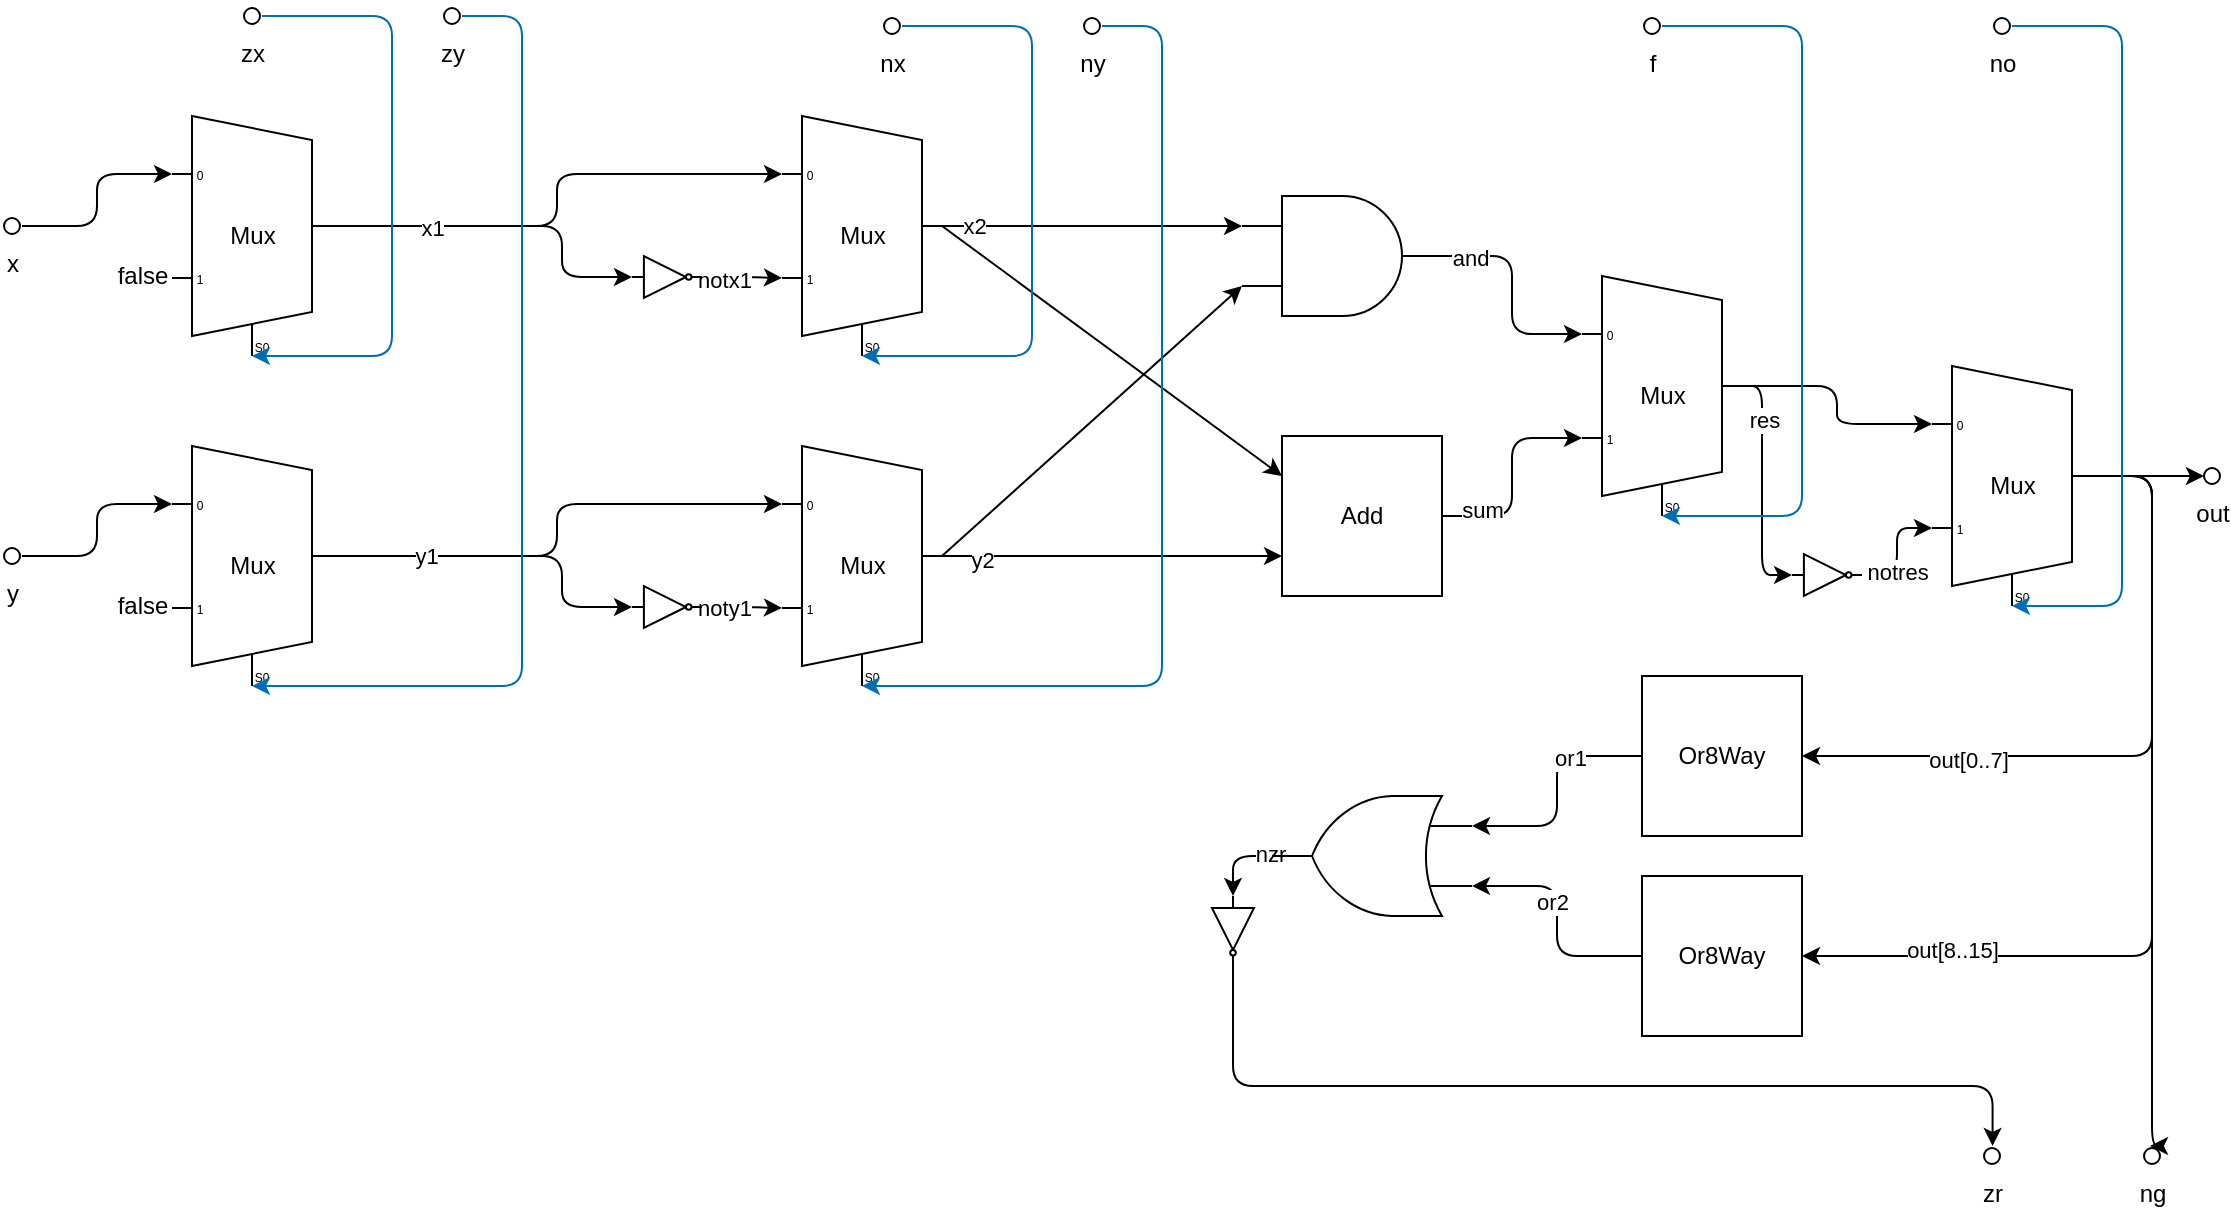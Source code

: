<mxfile>
    <diagram id="j_Nj2oIcWn0OpKs_hBKX" name="Page-1">
        <mxGraphModel dx="1752" dy="1500" grid="1" gridSize="5" guides="1" tooltips="1" connect="1" arrows="1" fold="1" page="1" pageScale="1" pageWidth="1169" pageHeight="827" math="0" shadow="0">
            <root>
                <mxCell id="0"/>
                <mxCell id="1" parent="0"/>
                <mxCell id="41" style="edgeStyle=elbowEdgeStyle;html=1;entryX=0;entryY=0.217;entryDx=0;entryDy=3;entryPerimeter=0;" edge="1" parent="1" source="34" target="36">
                    <mxGeometry relative="1" as="geometry"/>
                </mxCell>
                <mxCell id="34" value="x" style="verticalLabelPosition=bottom;shadow=0;dashed=0;align=center;html=1;verticalAlign=top;shape=mxgraph.electrical.logic_gates.inverting_contact;" vertex="1" parent="1">
                    <mxGeometry x="25" y="135" width="10" height="10" as="geometry"/>
                </mxCell>
                <mxCell id="42" style="edgeStyle=elbowEdgeStyle;html=1;entryX=0;entryY=0.217;entryDx=0;entryDy=3;entryPerimeter=0;" edge="1" parent="1" source="35" target="37">
                    <mxGeometry relative="1" as="geometry"/>
                </mxCell>
                <mxCell id="35" value="y" style="verticalLabelPosition=bottom;shadow=0;dashed=0;align=center;html=1;verticalAlign=top;shape=mxgraph.electrical.logic_gates.inverting_contact;" vertex="1" parent="1">
                    <mxGeometry x="25" y="300" width="10" height="10" as="geometry"/>
                </mxCell>
                <mxCell id="54" style="edgeStyle=elbowEdgeStyle;html=1;exitX=1;exitY=0.5;exitDx=0;exitDy=-5;exitPerimeter=0;entryX=0;entryY=0.217;entryDx=0;entryDy=3;entryPerimeter=0;" edge="1" parent="1" source="36" target="51">
                    <mxGeometry relative="1" as="geometry"/>
                </mxCell>
                <mxCell id="56" style="edgeStyle=elbowEdgeStyle;html=1;exitX=1;exitY=0.5;exitDx=0;exitDy=-5;exitPerimeter=0;entryX=0;entryY=0.5;entryDx=0;entryDy=0;entryPerimeter=0;" edge="1" parent="1" source="36" target="55">
                    <mxGeometry relative="1" as="geometry">
                        <Array as="points">
                            <mxPoint x="305" y="155"/>
                        </Array>
                    </mxGeometry>
                </mxCell>
                <mxCell id="89" value="x1" style="edgeLabel;html=1;align=center;verticalAlign=middle;resizable=0;points=[];" vertex="1" connectable="0" parent="56">
                    <mxGeometry x="-0.432" y="-1" relative="1" as="geometry">
                        <mxPoint as="offset"/>
                    </mxGeometry>
                </mxCell>
                <mxCell id="36" value="Mux" style="shadow=0;dashed=0;align=center;html=1;strokeWidth=1;shape=mxgraph.electrical.abstract.mux2;" vertex="1" parent="1">
                    <mxGeometry x="110" y="85" width="80" height="120" as="geometry"/>
                </mxCell>
                <mxCell id="53" style="edgeStyle=elbowEdgeStyle;html=1;exitX=1;exitY=0.5;exitDx=0;exitDy=-5;exitPerimeter=0;entryX=0;entryY=0.217;entryDx=0;entryDy=3;entryPerimeter=0;" edge="1" parent="1" source="37" target="52">
                    <mxGeometry relative="1" as="geometry"/>
                </mxCell>
                <mxCell id="58" style="edgeStyle=elbowEdgeStyle;html=1;exitX=1;exitY=0.5;exitDx=0;exitDy=-5;exitPerimeter=0;entryX=0;entryY=0.5;entryDx=0;entryDy=0;entryPerimeter=0;" edge="1" parent="1" source="37" target="59">
                    <mxGeometry relative="1" as="geometry">
                        <mxPoint x="335" y="345" as="targetPoint"/>
                        <Array as="points">
                            <mxPoint x="305" y="315"/>
                        </Array>
                    </mxGeometry>
                </mxCell>
                <mxCell id="90" value="y1" style="edgeLabel;html=1;align=center;verticalAlign=middle;resizable=0;points=[];" vertex="1" connectable="0" parent="58">
                    <mxGeometry x="-0.464" relative="1" as="geometry">
                        <mxPoint as="offset"/>
                    </mxGeometry>
                </mxCell>
                <mxCell id="37" value="Mux" style="shadow=0;dashed=0;align=center;html=1;strokeWidth=1;shape=mxgraph.electrical.abstract.mux2;" vertex="1" parent="1">
                    <mxGeometry x="110" y="250" width="80" height="120" as="geometry"/>
                </mxCell>
                <mxCell id="44" style="edgeStyle=elbowEdgeStyle;html=1;entryX=0.375;entryY=1;entryDx=10;entryDy=0;entryPerimeter=0;fillColor=#1ba1e2;strokeColor=#006EAF;" edge="1" parent="1" source="43" target="36">
                    <mxGeometry relative="1" as="geometry">
                        <Array as="points">
                            <mxPoint x="220" y="105"/>
                            <mxPoint x="220" y="80"/>
                        </Array>
                    </mxGeometry>
                </mxCell>
                <mxCell id="43" value="zx" style="verticalLabelPosition=bottom;shadow=0;dashed=0;align=center;html=1;verticalAlign=top;shape=mxgraph.electrical.logic_gates.inverting_contact;" vertex="1" parent="1">
                    <mxGeometry x="145" y="30" width="10" height="10" as="geometry"/>
                </mxCell>
                <mxCell id="47" style="edgeStyle=elbowEdgeStyle;html=1;entryX=0.375;entryY=1;entryDx=10;entryDy=0;entryPerimeter=0;fillColor=#1ba1e2;strokeColor=#006EAF;" edge="1" parent="1" source="46" target="37">
                    <mxGeometry relative="1" as="geometry">
                        <Array as="points">
                            <mxPoint x="285" y="200"/>
                        </Array>
                    </mxGeometry>
                </mxCell>
                <mxCell id="46" value="zy" style="verticalLabelPosition=bottom;shadow=0;dashed=0;align=center;html=1;verticalAlign=top;shape=mxgraph.electrical.logic_gates.inverting_contact;" vertex="1" parent="1">
                    <mxGeometry x="245" y="30" width="10" height="10" as="geometry"/>
                </mxCell>
                <mxCell id="49" value="false" style="text;html=1;align=center;verticalAlign=middle;resizable=0;points=[];autosize=1;strokeColor=none;" vertex="1" parent="1">
                    <mxGeometry x="75" y="155" width="40" height="20" as="geometry"/>
                </mxCell>
                <mxCell id="50" value="false" style="text;html=1;align=center;verticalAlign=middle;resizable=0;points=[];autosize=1;strokeColor=none;" vertex="1" parent="1">
                    <mxGeometry x="75" y="320" width="40" height="20" as="geometry"/>
                </mxCell>
                <mxCell id="70" style="edgeStyle=elbowEdgeStyle;html=1;exitX=1;exitY=0.5;exitDx=0;exitDy=-5;exitPerimeter=0;entryX=0;entryY=0.25;entryDx=0;entryDy=0;entryPerimeter=0;" edge="1" parent="1" source="51" target="67">
                    <mxGeometry relative="1" as="geometry"/>
                </mxCell>
                <mxCell id="93" value="x2" style="edgeLabel;html=1;align=center;verticalAlign=middle;resizable=0;points=[];" vertex="1" connectable="0" parent="70">
                    <mxGeometry x="-0.788" relative="1" as="geometry">
                        <mxPoint as="offset"/>
                    </mxGeometry>
                </mxCell>
                <mxCell id="73" style="html=1;exitX=1;exitY=0.5;exitDx=0;exitDy=-5;exitPerimeter=0;entryX=0;entryY=0.25;entryDx=0;entryDy=0;" edge="1" parent="1" source="51" target="68">
                    <mxGeometry relative="1" as="geometry"/>
                </mxCell>
                <mxCell id="51" value="Mux" style="shadow=0;dashed=0;align=center;html=1;strokeWidth=1;shape=mxgraph.electrical.abstract.mux2;" vertex="1" parent="1">
                    <mxGeometry x="415" y="85" width="80" height="120" as="geometry"/>
                </mxCell>
                <mxCell id="71" style="html=1;exitX=1;exitY=0.5;exitDx=0;exitDy=-5;exitPerimeter=0;entryX=0;entryY=0.75;entryDx=0;entryDy=0;entryPerimeter=0;" edge="1" parent="1" source="52" target="67">
                    <mxGeometry relative="1" as="geometry"/>
                </mxCell>
                <mxCell id="72" style="edgeStyle=elbowEdgeStyle;html=1;exitX=1;exitY=0.5;exitDx=0;exitDy=-5;exitPerimeter=0;entryX=0;entryY=0.75;entryDx=0;entryDy=0;" edge="1" parent="1" source="52" target="68">
                    <mxGeometry relative="1" as="geometry"/>
                </mxCell>
                <mxCell id="94" value="y2" style="edgeLabel;html=1;align=center;verticalAlign=middle;resizable=0;points=[];" vertex="1" connectable="0" parent="72">
                    <mxGeometry x="-0.773" y="-2" relative="1" as="geometry">
                        <mxPoint as="offset"/>
                    </mxGeometry>
                </mxCell>
                <mxCell id="52" value="Mux" style="shadow=0;dashed=0;align=center;html=1;strokeWidth=1;shape=mxgraph.electrical.abstract.mux2;" vertex="1" parent="1">
                    <mxGeometry x="415" y="250" width="80" height="120" as="geometry"/>
                </mxCell>
                <mxCell id="57" style="edgeStyle=elbowEdgeStyle;html=1;exitX=1;exitY=0.5;exitDx=0;exitDy=0;exitPerimeter=0;entryX=0;entryY=0.65;entryDx=0;entryDy=3;entryPerimeter=0;" edge="1" parent="1" source="55" target="51">
                    <mxGeometry relative="1" as="geometry"/>
                </mxCell>
                <mxCell id="99" value="notx1" style="edgeLabel;html=1;align=center;verticalAlign=middle;resizable=0;points=[];" vertex="1" connectable="0" parent="57">
                    <mxGeometry x="-0.455" y="-1" relative="1" as="geometry">
                        <mxPoint as="offset"/>
                    </mxGeometry>
                </mxCell>
                <mxCell id="55" value="" style="verticalLabelPosition=bottom;shadow=0;dashed=0;align=center;html=1;verticalAlign=top;shape=mxgraph.electrical.logic_gates.inverter_2" vertex="1" parent="1">
                    <mxGeometry x="340" y="155" width="35" height="21" as="geometry"/>
                </mxCell>
                <mxCell id="60" style="edgeStyle=elbowEdgeStyle;html=1;exitX=1;exitY=0.5;exitDx=0;exitDy=0;exitPerimeter=0;entryX=0;entryY=0.65;entryDx=0;entryDy=3;entryPerimeter=0;" edge="1" parent="1" source="59" target="52">
                    <mxGeometry relative="1" as="geometry">
                        <mxPoint x="385" y="335" as="targetPoint"/>
                    </mxGeometry>
                </mxCell>
                <mxCell id="98" value="noty1" style="edgeLabel;html=1;align=center;verticalAlign=middle;resizable=0;points=[];" vertex="1" connectable="0" parent="60">
                    <mxGeometry x="-0.455" relative="1" as="geometry">
                        <mxPoint as="offset"/>
                    </mxGeometry>
                </mxCell>
                <mxCell id="59" value="" style="verticalLabelPosition=bottom;shadow=0;dashed=0;align=center;html=1;verticalAlign=top;shape=mxgraph.electrical.logic_gates.inverter_2" vertex="1" parent="1">
                    <mxGeometry x="340" y="320" width="35" height="21" as="geometry"/>
                </mxCell>
                <mxCell id="64" style="edgeStyle=elbowEdgeStyle;html=1;entryX=0.375;entryY=1;entryDx=10;entryDy=0;entryPerimeter=0;fillColor=#1ba1e2;strokeColor=#006EAF;" edge="1" parent="1" source="62" target="51">
                    <mxGeometry relative="1" as="geometry">
                        <Array as="points">
                            <mxPoint x="540" y="120"/>
                        </Array>
                    </mxGeometry>
                </mxCell>
                <mxCell id="62" value="nx" style="verticalLabelPosition=bottom;shadow=0;dashed=0;align=center;html=1;verticalAlign=top;shape=mxgraph.electrical.logic_gates.inverting_contact;" vertex="1" parent="1">
                    <mxGeometry x="465" y="35" width="10" height="10" as="geometry"/>
                </mxCell>
                <mxCell id="65" style="edgeStyle=elbowEdgeStyle;html=1;entryX=0.375;entryY=1;entryDx=10;entryDy=0;entryPerimeter=0;fillColor=#1ba1e2;strokeColor=#006EAF;" edge="1" parent="1" source="63" target="52">
                    <mxGeometry relative="1" as="geometry">
                        <Array as="points">
                            <mxPoint x="605" y="195"/>
                        </Array>
                    </mxGeometry>
                </mxCell>
                <mxCell id="63" value="ny" style="verticalLabelPosition=bottom;shadow=0;dashed=0;align=center;html=1;verticalAlign=top;shape=mxgraph.electrical.logic_gates.inverting_contact;" vertex="1" parent="1">
                    <mxGeometry x="565" y="35" width="10" height="10" as="geometry"/>
                </mxCell>
                <mxCell id="82" style="edgeStyle=elbowEdgeStyle;html=1;exitX=1;exitY=0.5;exitDx=0;exitDy=-5;exitPerimeter=0;entryX=0;entryY=0.217;entryDx=0;entryDy=3;entryPerimeter=0;" edge="1" parent="1" source="66" target="81">
                    <mxGeometry relative="1" as="geometry"/>
                </mxCell>
                <mxCell id="84" style="edgeStyle=elbowEdgeStyle;html=1;exitX=1;exitY=0.5;exitDx=0;exitDy=-5;exitPerimeter=0;entryX=0;entryY=0.5;entryDx=0;entryDy=0;entryPerimeter=0;" edge="1" parent="1" source="66" target="80">
                    <mxGeometry relative="1" as="geometry">
                        <Array as="points">
                            <mxPoint x="905" y="265"/>
                        </Array>
                    </mxGeometry>
                </mxCell>
                <mxCell id="106" value="res" style="edgeLabel;html=1;align=center;verticalAlign=middle;resizable=0;points=[];" vertex="1" connectable="0" parent="84">
                    <mxGeometry x="-0.554" y="1" relative="1" as="geometry">
                        <mxPoint as="offset"/>
                    </mxGeometry>
                </mxCell>
                <mxCell id="66" value="Mux" style="shadow=0;dashed=0;align=center;html=1;strokeWidth=1;shape=mxgraph.electrical.abstract.mux2;" vertex="1" parent="1">
                    <mxGeometry x="815" y="165" width="80" height="120" as="geometry"/>
                </mxCell>
                <mxCell id="76" style="edgeStyle=elbowEdgeStyle;html=1;exitX=1;exitY=0.5;exitDx=0;exitDy=0;exitPerimeter=0;entryX=0;entryY=0.217;entryDx=0;entryDy=3;entryPerimeter=0;" edge="1" parent="1" source="67" target="66">
                    <mxGeometry relative="1" as="geometry"/>
                </mxCell>
                <mxCell id="95" value="and" style="edgeLabel;html=1;align=center;verticalAlign=middle;resizable=0;points=[];" vertex="1" connectable="0" parent="76">
                    <mxGeometry x="-0.741" y="-1" relative="1" as="geometry">
                        <mxPoint as="offset"/>
                    </mxGeometry>
                </mxCell>
                <mxCell id="67" value="" style="verticalLabelPosition=bottom;shadow=0;dashed=0;align=center;html=1;verticalAlign=top;shape=mxgraph.electrical.logic_gates.logic_gate;operation=and;" vertex="1" parent="1">
                    <mxGeometry x="645" y="125" width="100" height="60" as="geometry"/>
                </mxCell>
                <mxCell id="74" style="edgeStyle=elbowEdgeStyle;html=1;exitX=1;exitY=0.5;exitDx=0;exitDy=0;entryX=0;entryY=0.65;entryDx=0;entryDy=3;entryPerimeter=0;" edge="1" parent="1" source="68" target="66">
                    <mxGeometry relative="1" as="geometry"/>
                </mxCell>
                <mxCell id="96" value="sum" style="edgeLabel;html=1;align=center;verticalAlign=middle;resizable=0;points=[];" vertex="1" connectable="0" parent="74">
                    <mxGeometry x="-0.639" y="3" relative="1" as="geometry">
                        <mxPoint as="offset"/>
                    </mxGeometry>
                </mxCell>
                <mxCell id="68" value="Add" style="whiteSpace=wrap;html=1;aspect=fixed;" vertex="1" parent="1">
                    <mxGeometry x="665" y="245" width="80" height="80" as="geometry"/>
                </mxCell>
                <mxCell id="78" style="edgeStyle=elbowEdgeStyle;html=1;entryX=0.375;entryY=1;entryDx=10;entryDy=0;entryPerimeter=0;fillColor=#1ba1e2;strokeColor=#006EAF;" edge="1" parent="1" source="77" target="66">
                    <mxGeometry relative="1" as="geometry">
                        <Array as="points">
                            <mxPoint x="925" y="160"/>
                        </Array>
                    </mxGeometry>
                </mxCell>
                <mxCell id="77" value="f" style="verticalLabelPosition=bottom;shadow=0;dashed=0;align=center;html=1;verticalAlign=top;shape=mxgraph.electrical.logic_gates.inverting_contact;" vertex="1" parent="1">
                    <mxGeometry x="845" y="35" width="10" height="10" as="geometry"/>
                </mxCell>
                <mxCell id="83" style="edgeStyle=elbowEdgeStyle;html=1;exitX=1;exitY=0.5;exitDx=0;exitDy=0;exitPerimeter=0;entryX=0;entryY=0.65;entryDx=0;entryDy=3;entryPerimeter=0;" edge="1" parent="1" source="80" target="81">
                    <mxGeometry relative="1" as="geometry"/>
                </mxCell>
                <mxCell id="101" value="&amp;nbsp;notres" style="edgeLabel;html=1;align=center;verticalAlign=middle;resizable=0;points=[];" vertex="1" connectable="0" parent="83">
                    <mxGeometry x="-0.329" y="2" relative="1" as="geometry">
                        <mxPoint as="offset"/>
                    </mxGeometry>
                </mxCell>
                <mxCell id="80" value="" style="verticalLabelPosition=bottom;shadow=0;dashed=0;align=center;html=1;verticalAlign=top;shape=mxgraph.electrical.logic_gates.inverter_2" vertex="1" parent="1">
                    <mxGeometry x="920" y="304" width="35" height="21" as="geometry"/>
                </mxCell>
                <mxCell id="88" style="edgeStyle=elbowEdgeStyle;html=1;exitX=1;exitY=0.5;exitDx=0;exitDy=-5;exitPerimeter=0;entryX=0.1;entryY=0.5;entryDx=0;entryDy=0;entryPerimeter=0;" edge="1" parent="1" source="81" target="87">
                    <mxGeometry relative="1" as="geometry"/>
                </mxCell>
                <mxCell id="107" style="edgeStyle=elbowEdgeStyle;html=1;exitX=1;exitY=0.5;exitDx=0;exitDy=-5;exitPerimeter=0;entryX=1;entryY=0.5;entryDx=0;entryDy=0;" edge="1" parent="1" source="81" target="108">
                    <mxGeometry relative="1" as="geometry">
                        <mxPoint x="1005" y="495" as="targetPoint"/>
                        <Array as="points">
                            <mxPoint x="1100" y="375"/>
                        </Array>
                    </mxGeometry>
                </mxCell>
                <mxCell id="111" value="out[0..7]" style="edgeLabel;html=1;align=center;verticalAlign=middle;resizable=0;points=[];" vertex="1" connectable="0" parent="107">
                    <mxGeometry x="0.518" y="2" relative="1" as="geometry">
                        <mxPoint as="offset"/>
                    </mxGeometry>
                </mxCell>
                <mxCell id="110" style="edgeStyle=elbowEdgeStyle;html=1;exitX=1;exitY=0.5;exitDx=0;exitDy=-5;exitPerimeter=0;entryX=1;entryY=0.5;entryDx=0;entryDy=0;" edge="1" parent="1" source="81" target="109">
                    <mxGeometry relative="1" as="geometry">
                        <Array as="points">
                            <mxPoint x="1100" y="385"/>
                        </Array>
                    </mxGeometry>
                </mxCell>
                <mxCell id="112" value="out[8..15]" style="edgeLabel;html=1;align=center;verticalAlign=middle;resizable=0;points=[];" vertex="1" connectable="0" parent="110">
                    <mxGeometry x="0.664" y="-3" relative="1" as="geometry">
                        <mxPoint as="offset"/>
                    </mxGeometry>
                </mxCell>
                <mxCell id="119" style="edgeStyle=elbowEdgeStyle;html=1;exitX=1;exitY=0.5;exitDx=0;exitDy=-5;exitPerimeter=0;entryX=0.4;entryY=0;entryDx=0;entryDy=0;entryPerimeter=0;" edge="1" parent="1" source="81" target="120">
                    <mxGeometry relative="1" as="geometry">
                        <mxPoint x="935" y="635" as="targetPoint"/>
                        <Array as="points">
                            <mxPoint x="1100" y="445"/>
                        </Array>
                    </mxGeometry>
                </mxCell>
                <mxCell id="81" value="Mux" style="shadow=0;dashed=0;align=center;html=1;strokeWidth=1;shape=mxgraph.electrical.abstract.mux2;" vertex="1" parent="1">
                    <mxGeometry x="990" y="210" width="80" height="120" as="geometry"/>
                </mxCell>
                <mxCell id="86" style="edgeStyle=elbowEdgeStyle;html=1;entryX=0.375;entryY=1;entryDx=10;entryDy=0;entryPerimeter=0;fillColor=#1ba1e2;strokeColor=#006EAF;" edge="1" parent="1" source="85" target="81">
                    <mxGeometry relative="1" as="geometry">
                        <Array as="points">
                            <mxPoint x="1085" y="185"/>
                        </Array>
                    </mxGeometry>
                </mxCell>
                <mxCell id="85" value="no" style="verticalLabelPosition=bottom;shadow=0;dashed=0;align=center;html=1;verticalAlign=top;shape=mxgraph.electrical.logic_gates.inverting_contact;" vertex="1" parent="1">
                    <mxGeometry x="1020" y="35" width="10" height="10" as="geometry"/>
                </mxCell>
                <mxCell id="87" value="out" style="verticalLabelPosition=bottom;shadow=0;dashed=0;align=center;html=1;verticalAlign=top;shape=mxgraph.electrical.logic_gates.inverting_contact;" vertex="1" parent="1">
                    <mxGeometry x="1125" y="260" width="10" height="10" as="geometry"/>
                </mxCell>
                <mxCell id="115" style="edgeStyle=elbowEdgeStyle;html=1;entryX=0;entryY=0.75;entryDx=0;entryDy=0;entryPerimeter=0;" edge="1" parent="1" source="108" target="114">
                    <mxGeometry relative="1" as="geometry"/>
                </mxCell>
                <mxCell id="121" value="or1" style="edgeLabel;html=1;align=center;verticalAlign=middle;resizable=0;points=[];" vertex="1" connectable="0" parent="115">
                    <mxGeometry x="-0.4" y="1" relative="1" as="geometry">
                        <mxPoint as="offset"/>
                    </mxGeometry>
                </mxCell>
                <mxCell id="108" value="Or8Way" style="whiteSpace=wrap;html=1;aspect=fixed;" vertex="1" parent="1">
                    <mxGeometry x="845" y="365" width="80" height="80" as="geometry"/>
                </mxCell>
                <mxCell id="116" style="edgeStyle=elbowEdgeStyle;html=1;entryX=0;entryY=0.25;entryDx=0;entryDy=0;entryPerimeter=0;" edge="1" parent="1" source="109" target="114">
                    <mxGeometry relative="1" as="geometry"/>
                </mxCell>
                <mxCell id="123" value="or2" style="edgeLabel;html=1;align=center;verticalAlign=middle;resizable=0;points=[];" vertex="1" connectable="0" parent="116">
                    <mxGeometry x="0.167" y="3" relative="1" as="geometry">
                        <mxPoint as="offset"/>
                    </mxGeometry>
                </mxCell>
                <mxCell id="109" value="Or8Way" style="whiteSpace=wrap;html=1;aspect=fixed;" vertex="1" parent="1">
                    <mxGeometry x="845" y="465" width="80" height="80" as="geometry"/>
                </mxCell>
                <mxCell id="118" style="edgeStyle=elbowEdgeStyle;html=1;entryX=0.529;entryY=0;entryDx=0;entryDy=0;entryPerimeter=0;elbow=vertical;exitX=1;exitY=0.5;exitDx=0;exitDy=0;exitPerimeter=0;" edge="1" parent="1" source="124" target="117">
                    <mxGeometry relative="1" as="geometry">
                        <mxPoint x="660" y="535" as="sourcePoint"/>
                        <Array as="points">
                            <mxPoint x="835" y="570"/>
                        </Array>
                    </mxGeometry>
                </mxCell>
                <mxCell id="127" style="edgeStyle=elbowEdgeStyle;elbow=vertical;html=1;exitX=1;exitY=0.5;exitDx=0;exitDy=0;exitPerimeter=0;entryX=0;entryY=0.5;entryDx=0;entryDy=0;entryPerimeter=0;" edge="1" parent="1" source="114" target="124">
                    <mxGeometry relative="1" as="geometry">
                        <Array as="points">
                            <mxPoint x="650" y="455"/>
                        </Array>
                    </mxGeometry>
                </mxCell>
                <mxCell id="128" value="nzr" style="edgeLabel;html=1;align=center;verticalAlign=middle;resizable=0;points=[];" vertex="1" connectable="0" parent="127">
                    <mxGeometry x="-0.939" y="-1" relative="1" as="geometry">
                        <mxPoint as="offset"/>
                    </mxGeometry>
                </mxCell>
                <mxCell id="114" value="" style="verticalLabelPosition=bottom;shadow=0;dashed=0;align=center;html=1;verticalAlign=top;shape=mxgraph.electrical.logic_gates.logic_gate;operation=or;direction=west;" vertex="1" parent="1">
                    <mxGeometry x="660" y="425" width="100" height="60" as="geometry"/>
                </mxCell>
                <mxCell id="117" value="zr" style="verticalLabelPosition=bottom;shadow=0;dashed=0;align=center;html=1;verticalAlign=top;shape=mxgraph.electrical.logic_gates.inverting_contact;" vertex="1" parent="1">
                    <mxGeometry x="1015" y="600" width="10" height="10" as="geometry"/>
                </mxCell>
                <mxCell id="120" value="ng" style="verticalLabelPosition=bottom;shadow=0;dashed=0;align=center;html=1;verticalAlign=top;shape=mxgraph.electrical.logic_gates.inverting_contact;" vertex="1" parent="1">
                    <mxGeometry x="1095" y="600" width="10" height="10" as="geometry"/>
                </mxCell>
                <mxCell id="124" value="" style="verticalLabelPosition=bottom;shadow=0;dashed=0;align=center;html=1;verticalAlign=top;shape=mxgraph.electrical.logic_gates.inverter_2;direction=south;" vertex="1" parent="1">
                    <mxGeometry x="630" y="475" width="21" height="35" as="geometry"/>
                </mxCell>
            </root>
        </mxGraphModel>
    </diagram>
</mxfile>